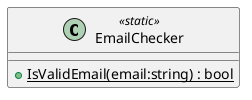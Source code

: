 @startuml
class EmailChecker <<static>> {
    + {static} IsValidEmail(email:string) : bool
}
@enduml
